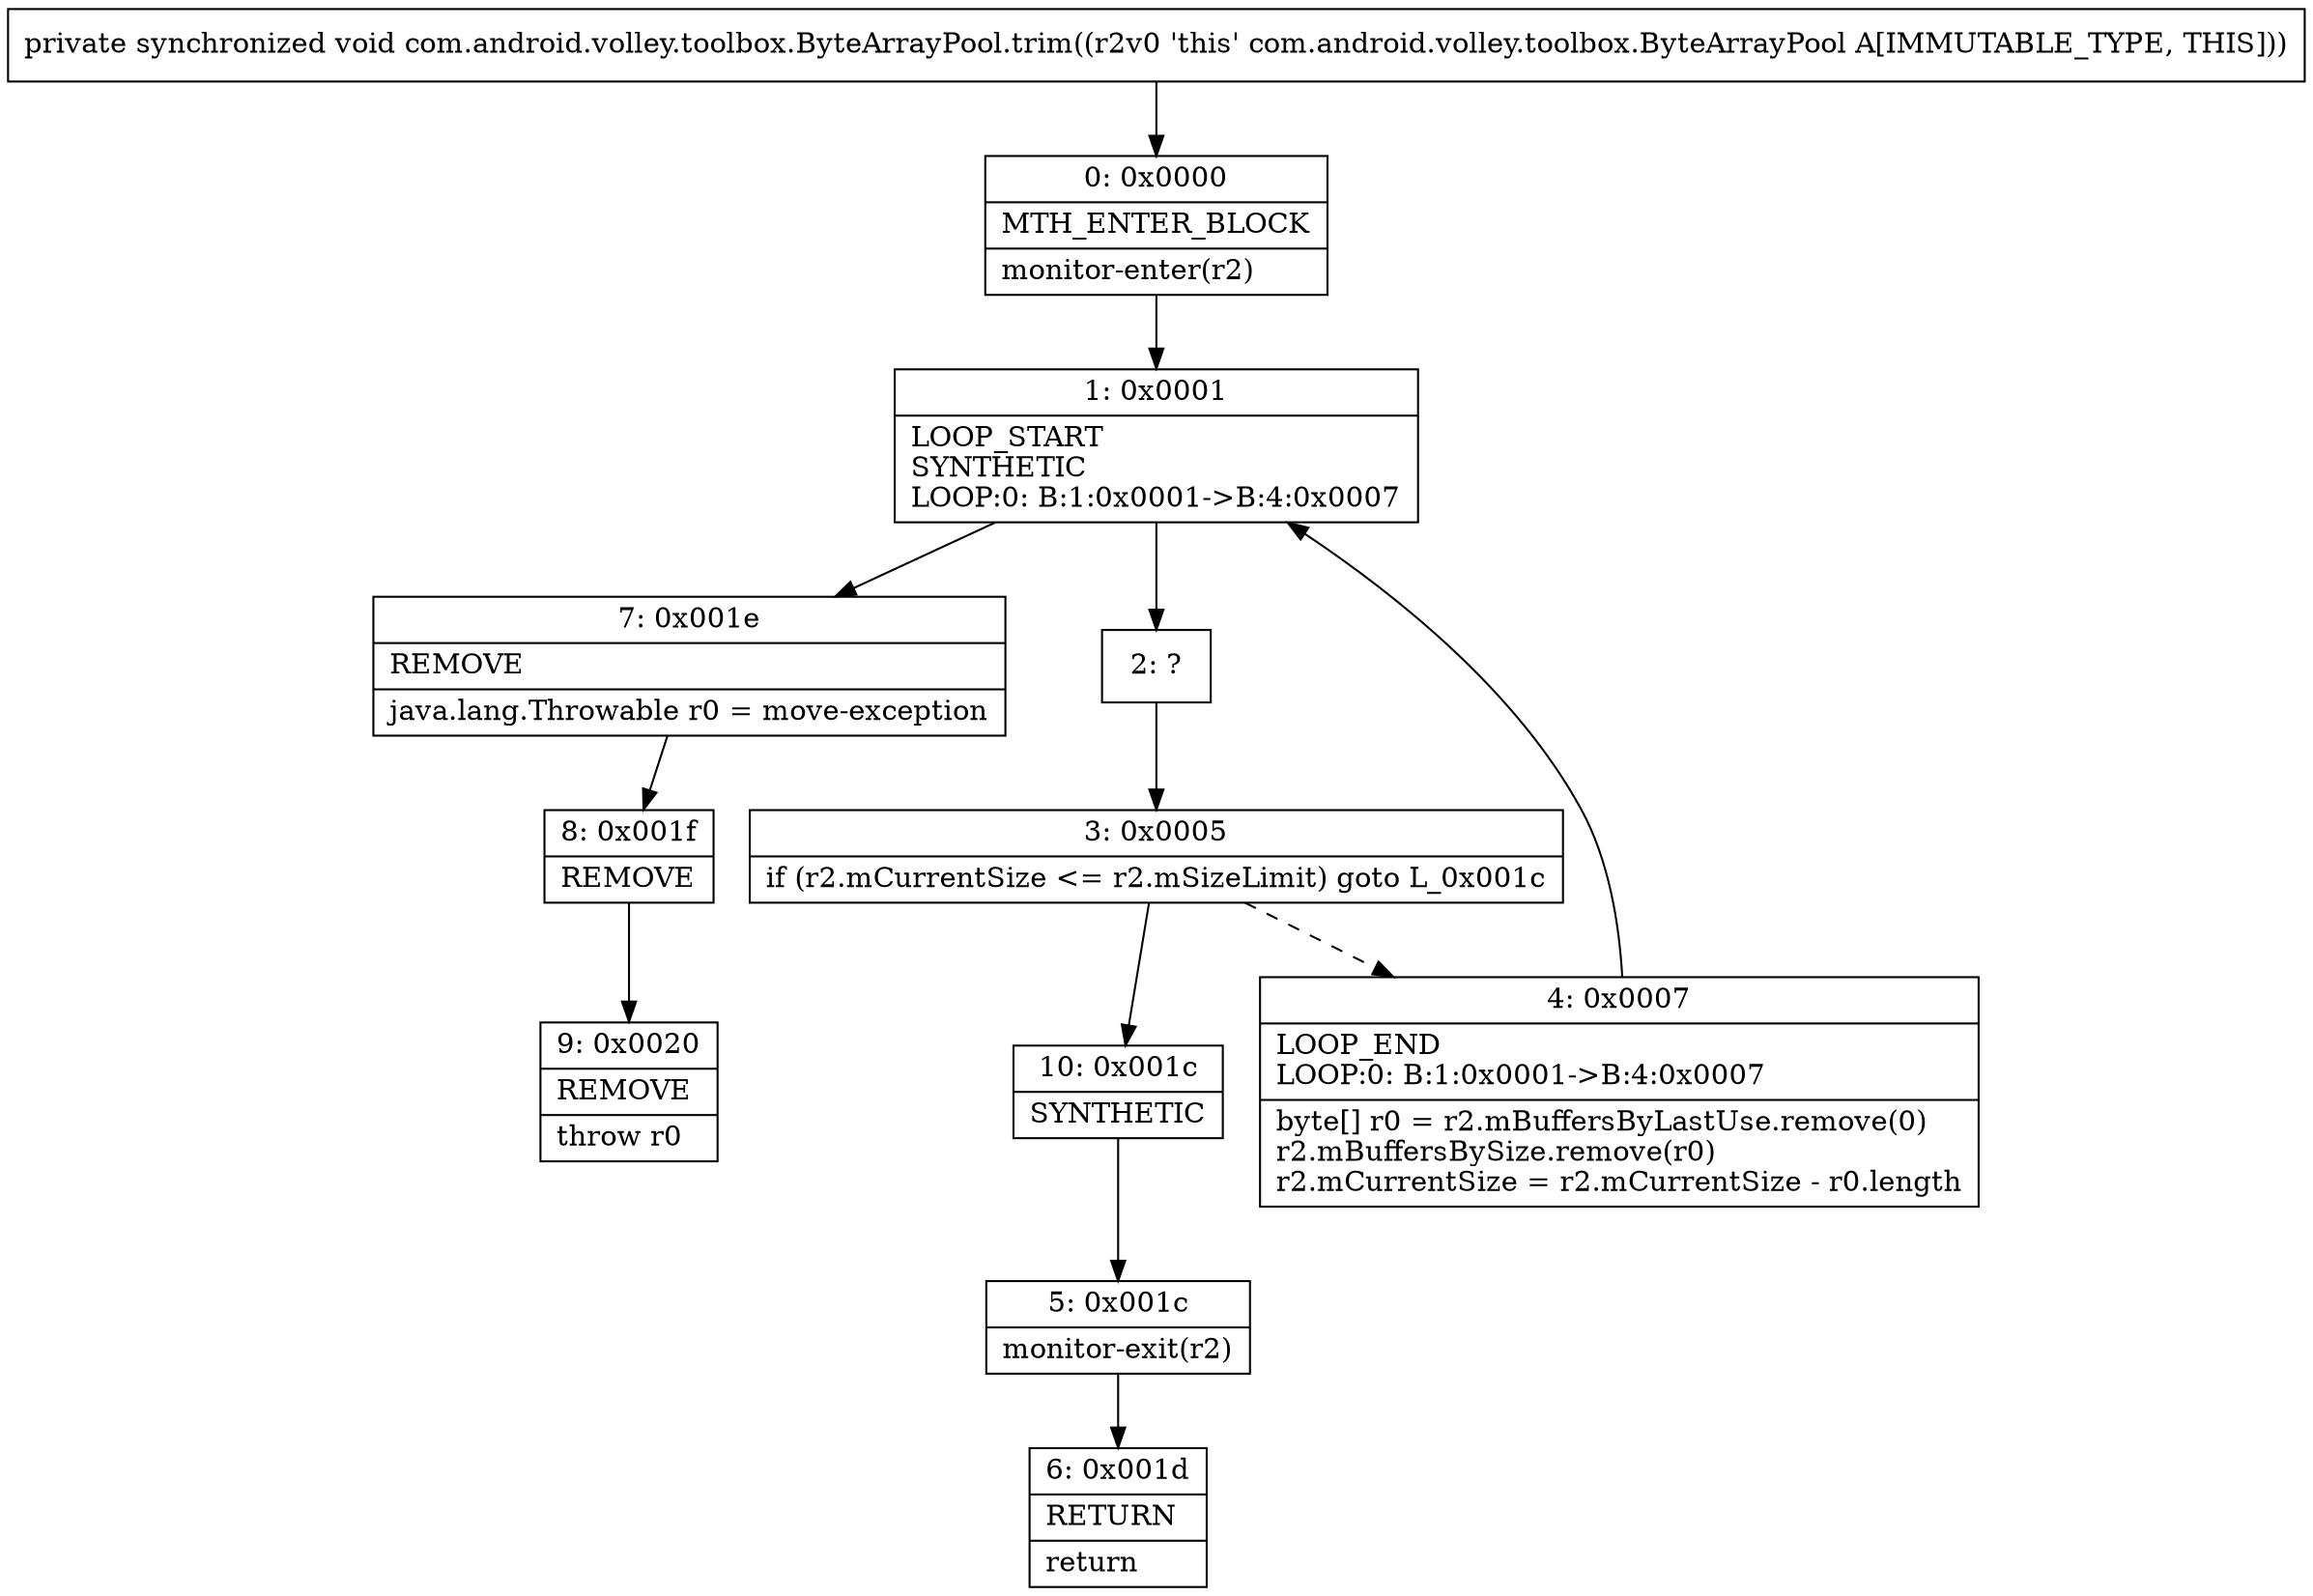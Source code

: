 digraph "CFG forcom.android.volley.toolbox.ByteArrayPool.trim()V" {
Node_0 [shape=record,label="{0\:\ 0x0000|MTH_ENTER_BLOCK\l|monitor\-enter(r2)\l}"];
Node_1 [shape=record,label="{1\:\ 0x0001|LOOP_START\lSYNTHETIC\lLOOP:0: B:1:0x0001\-\>B:4:0x0007\l}"];
Node_2 [shape=record,label="{2\:\ ?}"];
Node_3 [shape=record,label="{3\:\ 0x0005|if (r2.mCurrentSize \<= r2.mSizeLimit) goto L_0x001c\l}"];
Node_4 [shape=record,label="{4\:\ 0x0007|LOOP_END\lLOOP:0: B:1:0x0001\-\>B:4:0x0007\l|byte[] r0 = r2.mBuffersByLastUse.remove(0)\lr2.mBuffersBySize.remove(r0)\lr2.mCurrentSize = r2.mCurrentSize \- r0.length\l}"];
Node_5 [shape=record,label="{5\:\ 0x001c|monitor\-exit(r2)\l}"];
Node_6 [shape=record,label="{6\:\ 0x001d|RETURN\l|return\l}"];
Node_7 [shape=record,label="{7\:\ 0x001e|REMOVE\l|java.lang.Throwable r0 = move\-exception\l}"];
Node_8 [shape=record,label="{8\:\ 0x001f|REMOVE\l}"];
Node_9 [shape=record,label="{9\:\ 0x0020|REMOVE\l|throw r0\l}"];
Node_10 [shape=record,label="{10\:\ 0x001c|SYNTHETIC\l}"];
MethodNode[shape=record,label="{private synchronized void com.android.volley.toolbox.ByteArrayPool.trim((r2v0 'this' com.android.volley.toolbox.ByteArrayPool A[IMMUTABLE_TYPE, THIS])) }"];
MethodNode -> Node_0;
Node_0 -> Node_1;
Node_1 -> Node_2;
Node_1 -> Node_7;
Node_2 -> Node_3;
Node_3 -> Node_4[style=dashed];
Node_3 -> Node_10;
Node_4 -> Node_1;
Node_5 -> Node_6;
Node_7 -> Node_8;
Node_8 -> Node_9;
Node_10 -> Node_5;
}

